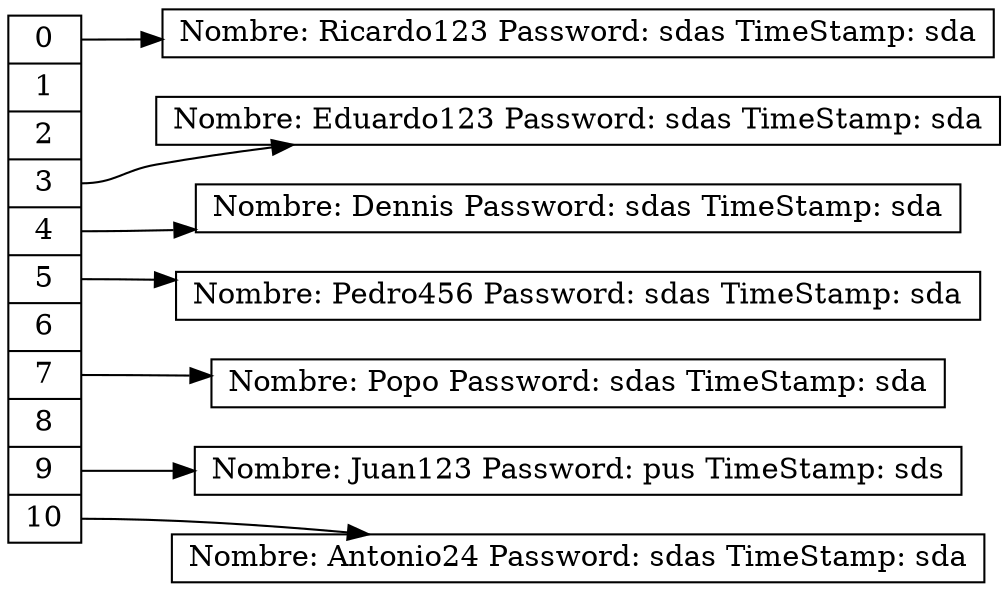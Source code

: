 digraph G{ rankdir=LR;
node [shape= record, width=.1,height=.1];
nodeTable [label = " 
<f0> 0 | 
<f1> 1 | 
<f2> 2 | 
<f3> 3 | 
<f4> 4 | 
<f5> 5 | 
<f6> 6 | 
<f7> 7 | 
<f8> 8 | 
<f9> 9 | 
<f10> 10"];
nodoRicardo123 [label= "Nombre: Ricardo123 Password: sdas TimeStamp: sda"];
"nodeTable":f0 -> nodoRicardo123
nodoEduardo123 [label= "Nombre: Eduardo123 Password: sdas TimeStamp: sda"];
"nodeTable":f3 -> nodoEduardo123
nodoDennis [label= "Nombre: Dennis Password: sdas TimeStamp: sda"];
"nodeTable":f4 -> nodoDennis
nodoPedro456 [label= "Nombre: Pedro456 Password: sdas TimeStamp: sda"];
"nodeTable":f5 -> nodoPedro456
nodoPopo [label= "Nombre: Popo Password: sdas TimeStamp: sda"];
"nodeTable":f7 -> nodoPopo
nodoJuan123 [label= "Nombre: Juan123 Password: pus TimeStamp: sds"];
"nodeTable":f9 -> nodoJuan123
nodoAntonio24 [label= "Nombre: Antonio24 Password: sdas TimeStamp: sda"];
"nodeTable":f10 -> nodoAntonio24
}
